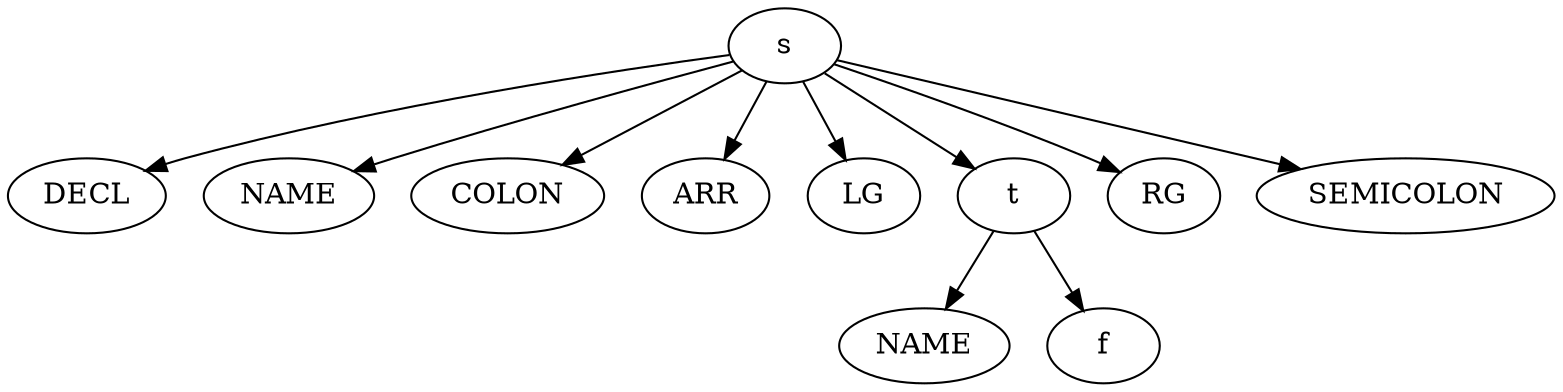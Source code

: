 digraph HelloWorld {1[label="s"];2[label="DECL"];1 -> 2;3[label="NAME"];1 -> 3;4[label="COLON"];1 -> 4;5[label="ARR"];1 -> 5;6[label="LG"];1 -> 6;7[label="t"];1 -> 7;8[label="NAME"];7 -> 8;9[label="f"];7 -> 9;10[label="RG"];1 -> 10;11[label="SEMICOLON"];1 -> 11;}